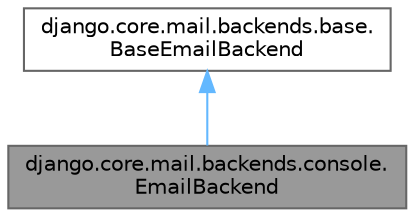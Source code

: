 digraph "django.core.mail.backends.console.EmailBackend"
{
 // LATEX_PDF_SIZE
  bgcolor="transparent";
  edge [fontname=Helvetica,fontsize=10,labelfontname=Helvetica,labelfontsize=10];
  node [fontname=Helvetica,fontsize=10,shape=box,height=0.2,width=0.4];
  Node1 [id="Node000001",label="django.core.mail.backends.console.\lEmailBackend",height=0.2,width=0.4,color="gray40", fillcolor="grey60", style="filled", fontcolor="black",tooltip=" "];
  Node2 -> Node1 [id="edge1_Node000001_Node000002",dir="back",color="steelblue1",style="solid",tooltip=" "];
  Node2 [id="Node000002",label="django.core.mail.backends.base.\lBaseEmailBackend",height=0.2,width=0.4,color="gray40", fillcolor="white", style="filled",URL="$classdjango_1_1core_1_1mail_1_1backends_1_1base_1_1_base_email_backend.html",tooltip=" "];
}
